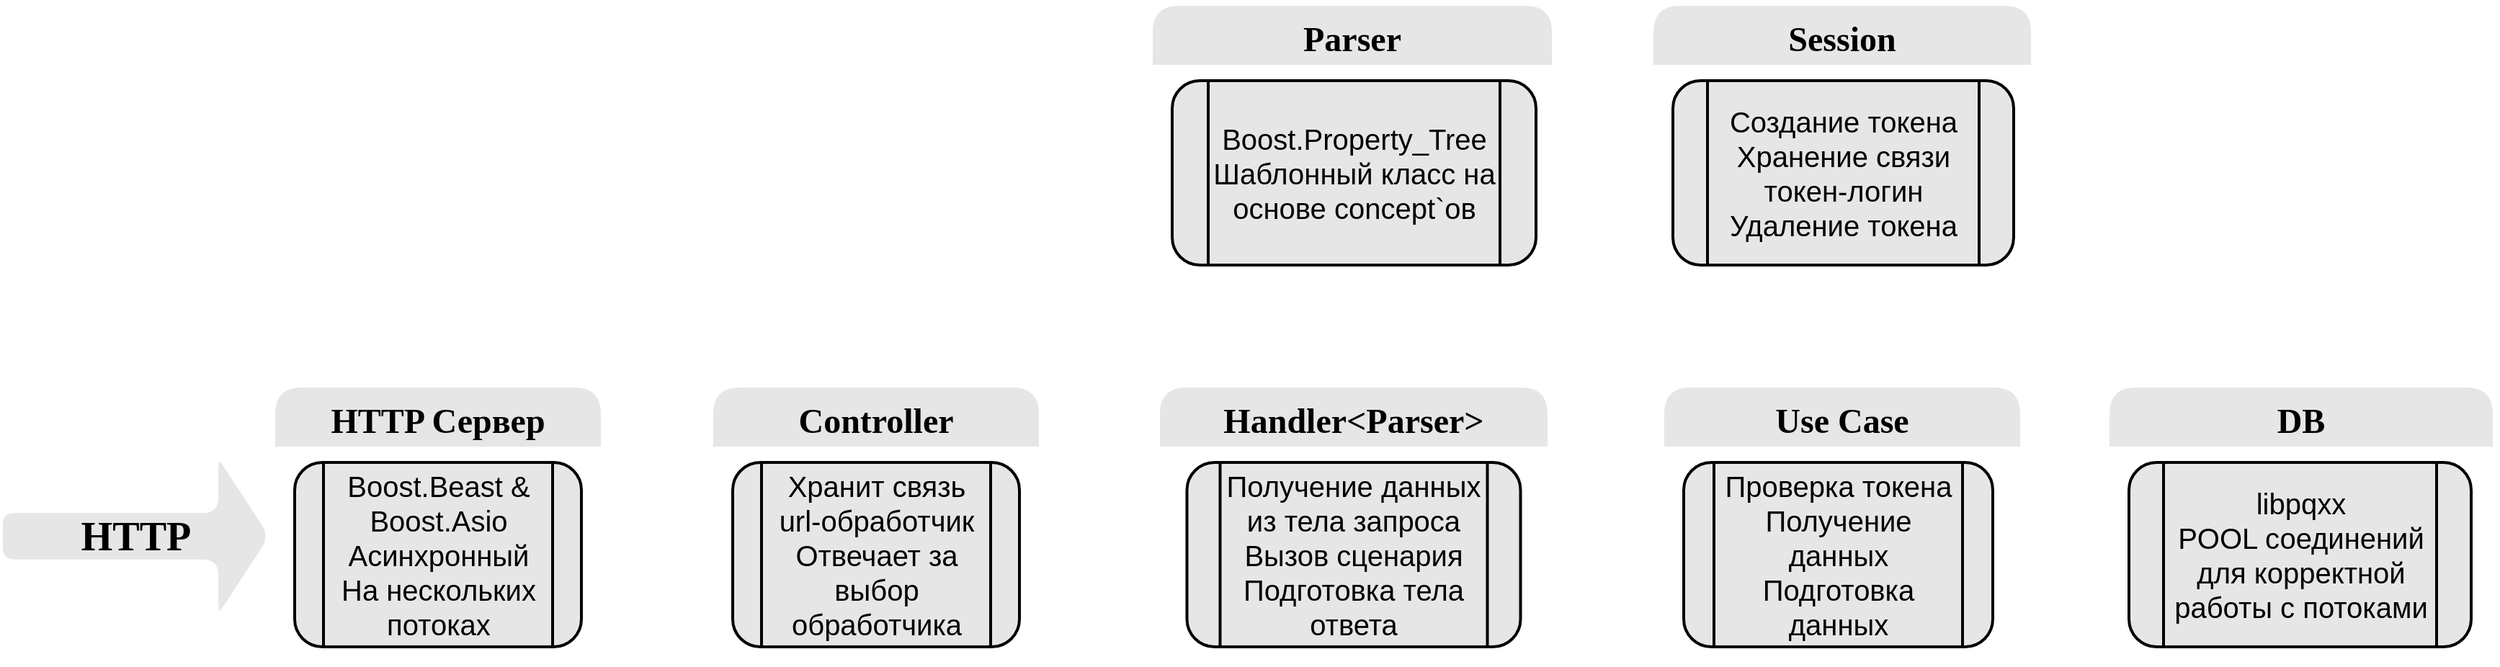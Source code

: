 <mxfile>
    <diagram id="weWLpd9kuepbsL-Z3C04" name="Page-1">
        <mxGraphModel dx="594" dy="1590" grid="0" gridSize="10" guides="1" tooltips="1" connect="1" arrows="1" fold="1" page="0" pageScale="1" pageWidth="827" pageHeight="1169" background="none" math="0" shadow="0">
            <root>
                <mxCell id="0"/>
                <mxCell id="1" parent="0"/>
                <mxCell id="27" style="edgeStyle=none;rounded=1;html=1;entryX=0;entryY=0.5;entryDx=0;entryDy=0;fontFamily=Verdana;fontSize=24;strokeColor=#FFFFFF;fillColor=default;strokeWidth=8;" parent="1" source="6" target="8" edge="1">
                    <mxGeometry relative="1" as="geometry"/>
                </mxCell>
                <mxCell id="6" value="HTTP Сервер" style="swimlane;startSize=45;fontSize=24;fillColor=#E6E6E6;rounded=1;fontFamily=Verdana;strokeColor=#FFFFFF;strokeWidth=4;" parent="1" vertex="1">
                    <mxGeometry x="-163" y="-416" width="230" height="193" as="geometry">
                        <mxRectangle x="-105" y="-331" width="158" height="71" as="alternateBounds"/>
                    </mxGeometry>
                </mxCell>
                <mxCell id="7" value="&lt;font style=&quot;font-size: 20px&quot;&gt;Boost.Beast &amp;amp; Boost.Asio&lt;br&gt;Асинхронный&lt;br&gt;На нескольких потоках&lt;/font&gt;" style="shape=process;whiteSpace=wrap;html=1;backgroundOutline=1;fontSize=20;fillColor=#E6E6E6;rounded=1;strokeWidth=2;" parent="6" vertex="1">
                    <mxGeometry x="15.5" y="54" width="199" height="128" as="geometry"/>
                </mxCell>
                <mxCell id="28" style="edgeStyle=none;rounded=1;html=1;exitX=1;exitY=0.5;exitDx=0;exitDy=0;entryX=0;entryY=0.5;entryDx=0;entryDy=0;fontFamily=Verdana;fontSize=24;strokeColor=#FFFFFF;strokeWidth=8;fillColor=default;" parent="1" source="8" target="10" edge="1">
                    <mxGeometry relative="1" as="geometry"/>
                </mxCell>
                <mxCell id="8" value="Controller" style="swimlane;startSize=45;fontSize=24;fillColor=#E6E6E6;rounded=1;fontFamily=Verdana;strokeColor=#FFFFFF;strokeWidth=4;" parent="1" vertex="1">
                    <mxGeometry x="141" y="-416" width="230" height="193" as="geometry">
                        <mxRectangle x="-105" y="-331" width="158" height="71" as="alternateBounds"/>
                    </mxGeometry>
                </mxCell>
                <mxCell id="9" value="&lt;span&gt;Хранит связь url-обработчик&lt;br&gt;Отвечает за выбор обработчика&lt;br&gt;&lt;/span&gt;" style="shape=process;whiteSpace=wrap;html=1;backgroundOutline=1;fontSize=20;fillColor=#E6E6E6;rounded=1;strokeWidth=2;" parent="8" vertex="1">
                    <mxGeometry x="15.5" y="54" width="199" height="128" as="geometry"/>
                </mxCell>
                <mxCell id="29" style="edgeStyle=none;rounded=1;html=1;fontFamily=Verdana;fontSize=24;strokeColor=#FFFFFF;strokeWidth=8;fillColor=default;entryX=0.25;entryY=1;entryDx=0;entryDy=0;exitX=0.25;exitY=0;exitDx=0;exitDy=0;" parent="1" source="10" target="14" edge="1">
                    <mxGeometry relative="1" as="geometry">
                        <mxPoint x="530" y="-417" as="sourcePoint"/>
                        <mxPoint x="532" y="-484" as="targetPoint"/>
                    </mxGeometry>
                </mxCell>
                <mxCell id="30" style="edgeStyle=none;rounded=1;html=1;exitX=0.75;exitY=1;exitDx=0;exitDy=0;entryX=0.75;entryY=0;entryDx=0;entryDy=0;fontFamily=Verdana;fontSize=24;strokeColor=#FFFFFF;strokeWidth=8;fillColor=default;" parent="1" source="14" target="10" edge="1">
                    <mxGeometry relative="1" as="geometry"/>
                </mxCell>
                <mxCell id="31" style="edgeStyle=none;rounded=1;html=1;entryX=0;entryY=0.5;entryDx=0;entryDy=0;fontFamily=Verdana;fontSize=24;strokeColor=#FFFFFF;strokeWidth=8;fillColor=default;" parent="1" source="10" target="17" edge="1">
                    <mxGeometry relative="1" as="geometry"/>
                </mxCell>
                <mxCell id="10" value="Handler&lt;Parser&gt;" style="swimlane;startSize=45;fontSize=24;fillColor=#E6E6E6;rounded=1;fontFamily=Verdana;strokeColor=#FFFFFF;strokeWidth=4;" parent="1" vertex="1">
                    <mxGeometry x="451" y="-416" width="273" height="193" as="geometry">
                        <mxRectangle x="-105" y="-331" width="158" height="71" as="alternateBounds"/>
                    </mxGeometry>
                </mxCell>
                <mxCell id="11" value="&lt;span&gt;Получение данных из тела запроса&lt;br&gt;Вызов сценария&lt;br&gt;Подготовка тела ответа&lt;br&gt;&lt;/span&gt;" style="shape=process;whiteSpace=wrap;html=1;backgroundOutline=1;fontSize=20;fillColor=#E6E6E6;rounded=1;strokeWidth=2;" parent="10" vertex="1">
                    <mxGeometry x="20.75" y="54" width="231.5" height="128" as="geometry"/>
                </mxCell>
                <mxCell id="14" value="Parser" style="swimlane;startSize=45;fontSize=24;fillColor=#E6E6E6;rounded=1;fontFamily=Verdana;strokeColor=#FFFFFF;strokeWidth=4;" parent="1" vertex="1">
                    <mxGeometry x="446" y="-681" width="281" height="193" as="geometry">
                        <mxRectangle x="-105" y="-331" width="158" height="71" as="alternateBounds"/>
                    </mxGeometry>
                </mxCell>
                <mxCell id="15" value="&lt;span&gt;Boost.Property_Tree&lt;br&gt;Шаблонный класс на основе concept`ов&lt;br&gt;&lt;/span&gt;" style="shape=process;whiteSpace=wrap;html=1;backgroundOutline=1;fontSize=20;fillColor=#E6E6E6;rounded=1;strokeWidth=2;" parent="14" vertex="1">
                    <mxGeometry x="15.5" y="54" width="252.5" height="128" as="geometry"/>
                </mxCell>
                <mxCell id="32" style="edgeStyle=none;rounded=1;html=1;exitX=0.25;exitY=0;exitDx=0;exitDy=0;fontFamily=Verdana;fontSize=24;strokeColor=#FFFFFF;strokeWidth=8;fillColor=default;" parent="1" source="17" edge="1">
                    <mxGeometry relative="1" as="geometry">
                        <mxPoint x="864" y="-488" as="targetPoint"/>
                    </mxGeometry>
                </mxCell>
                <mxCell id="34" style="edgeStyle=none;rounded=1;html=1;exitX=1;exitY=0.5;exitDx=0;exitDy=0;entryX=0;entryY=0.5;entryDx=0;entryDy=0;fontFamily=Verdana;fontSize=24;strokeColor=#FFFFFF;strokeWidth=8;fillColor=default;" parent="1" source="17" target="21" edge="1">
                    <mxGeometry relative="1" as="geometry"/>
                </mxCell>
                <mxCell id="17" value="Use Case" style="swimlane;startSize=45;fontSize=24;fillColor=#E6E6E6;rounded=1;fontFamily=Verdana;strokeColor=#FFFFFF;strokeWidth=4;" parent="1" vertex="1">
                    <mxGeometry x="801" y="-416" width="251" height="193" as="geometry">
                        <mxRectangle x="-105" y="-331" width="158" height="71" as="alternateBounds"/>
                    </mxGeometry>
                </mxCell>
                <mxCell id="18" value="&lt;span&gt;Проверка токена&lt;br&gt;Получение данных&lt;br&gt;Подготовка данных&lt;br&gt;&lt;/span&gt;" style="shape=process;whiteSpace=wrap;html=1;backgroundOutline=1;fontSize=20;fillColor=#E6E6E6;rounded=1;strokeWidth=2;" parent="17" vertex="1">
                    <mxGeometry x="15.5" y="54" width="214.5" height="128" as="geometry"/>
                </mxCell>
                <mxCell id="33" style="edgeStyle=none;rounded=1;html=1;fontFamily=Verdana;fontSize=24;strokeColor=#FFFFFF;strokeWidth=8;fillColor=default;entryX=0.75;entryY=0;entryDx=0;entryDy=0;" parent="1" target="17" edge="1">
                    <mxGeometry relative="1" as="geometry">
                        <mxPoint x="989" y="-488" as="sourcePoint"/>
                        <mxPoint x="993" y="-417" as="targetPoint"/>
                    </mxGeometry>
                </mxCell>
                <mxCell id="19" value="Session" style="swimlane;startSize=45;fontSize=24;fillColor=#E6E6E6;rounded=1;fontFamily=Verdana;strokeColor=#FFFFFF;strokeWidth=4;" parent="1" vertex="1">
                    <mxGeometry x="793.5" y="-681" width="266" height="193" as="geometry">
                        <mxRectangle x="-105" y="-331" width="158" height="71" as="alternateBounds"/>
                    </mxGeometry>
                </mxCell>
                <mxCell id="20" value="&lt;span&gt;Создание токена&lt;br&gt;Хранение связи токен-логин&lt;br&gt;Удаление токена&lt;br&gt;&lt;/span&gt;" style="shape=process;whiteSpace=wrap;html=1;backgroundOutline=1;fontSize=20;fillColor=#E6E6E6;rounded=1;strokeWidth=2;" parent="19" vertex="1">
                    <mxGeometry x="15.5" y="54" width="236.5" height="128" as="geometry"/>
                </mxCell>
                <mxCell id="21" value="DB" style="swimlane;startSize=45;fontSize=24;fillColor=#E6E6E6;rounded=1;fontFamily=Verdana;strokeColor=#FFFFFF;strokeWidth=4;" parent="1" vertex="1">
                    <mxGeometry x="1110" y="-416" width="270" height="193" as="geometry">
                        <mxRectangle x="-105" y="-331" width="158" height="71" as="alternateBounds"/>
                    </mxGeometry>
                </mxCell>
                <mxCell id="22" value="&lt;span&gt;libpqxx&lt;br&gt;POOL соединений для корректной работы с потоками&lt;br&gt;&lt;/span&gt;" style="shape=process;whiteSpace=wrap;html=1;backgroundOutline=1;fontSize=20;fillColor=#E6E6E6;rounded=1;strokeWidth=2;" parent="21" vertex="1">
                    <mxGeometry x="15.5" y="54" width="237.5" height="128" as="geometry"/>
                </mxCell>
                <mxCell id="36" value="&lt;h3&gt;HTTP&lt;/h3&gt;" style="shape=singleArrow;whiteSpace=wrap;html=1;rounded=1;fontFamily=Verdana;fontSize=24;strokeColor=#FFFFFF;strokeWidth=2;fillColor=#E6E6E6;" parent="1" vertex="1">
                    <mxGeometry x="-351" y="-368" width="187" height="114.5" as="geometry"/>
                </mxCell>
            </root>
        </mxGraphModel>
    </diagram>
</mxfile>